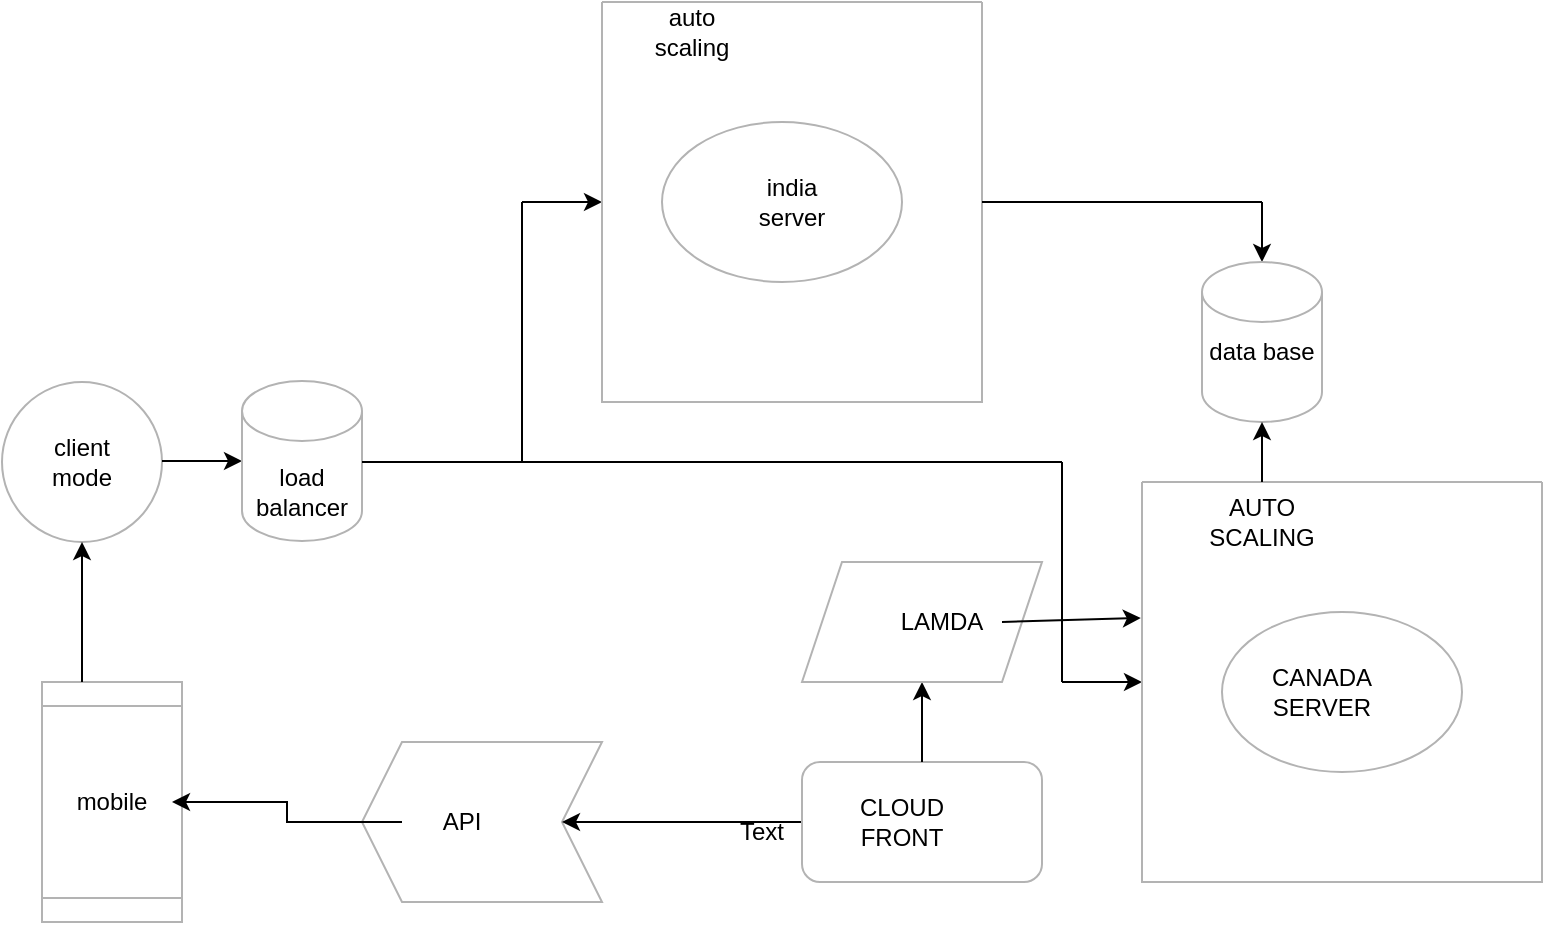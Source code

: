 <mxfile version="15.7.0" type="github">
  <diagram id="jLEtmtVUROyvinZY-r6W" name="Page-1">
    <mxGraphModel dx="1403" dy="1867" grid="1" gridSize="10" guides="1" tooltips="1" connect="1" arrows="1" fold="1" page="1" pageScale="1" pageWidth="850" pageHeight="1100" math="0" shadow="0">
      <root>
        <mxCell id="0" />
        <mxCell id="1" parent="0" />
        <mxCell id="w01H6llbPq_VtY0p7xP1-4" value="" style="ellipse;whiteSpace=wrap;html=1;aspect=fixed;strokeColor=#B3B3B3;" vertex="1" parent="1">
          <mxGeometry x="50" y="170" width="80" height="80" as="geometry" />
        </mxCell>
        <mxCell id="w01H6llbPq_VtY0p7xP1-5" value="client mode" style="text;html=1;strokeColor=none;fillColor=none;align=center;verticalAlign=middle;whiteSpace=wrap;rounded=0;" vertex="1" parent="1">
          <mxGeometry x="60" y="195" width="60" height="30" as="geometry" />
        </mxCell>
        <mxCell id="w01H6llbPq_VtY0p7xP1-6" value="" style="endArrow=classic;html=1;rounded=0;" edge="1" parent="1" target="w01H6llbPq_VtY0p7xP1-7">
          <mxGeometry width="50" height="50" relative="1" as="geometry">
            <mxPoint x="130" y="209.5" as="sourcePoint" />
            <mxPoint x="200" y="209.5" as="targetPoint" />
            <Array as="points" />
          </mxGeometry>
        </mxCell>
        <mxCell id="w01H6llbPq_VtY0p7xP1-7" value="" style="shape=cylinder3;whiteSpace=wrap;html=1;boundedLbl=1;backgroundOutline=1;size=15;strokeColor=#B3B3B3;" vertex="1" parent="1">
          <mxGeometry x="170" y="169.5" width="60" height="80" as="geometry" />
        </mxCell>
        <mxCell id="w01H6llbPq_VtY0p7xP1-8" value="load balancer" style="text;html=1;strokeColor=none;fillColor=none;align=center;verticalAlign=middle;whiteSpace=wrap;rounded=0;" vertex="1" parent="1">
          <mxGeometry x="170" y="210" width="60" height="30" as="geometry" />
        </mxCell>
        <mxCell id="w01H6llbPq_VtY0p7xP1-10" value="" style="endArrow=none;html=1;rounded=0;" edge="1" parent="1">
          <mxGeometry width="50" height="50" relative="1" as="geometry">
            <mxPoint x="230" y="210" as="sourcePoint" />
            <mxPoint x="310" y="210" as="targetPoint" />
            <Array as="points">
              <mxPoint x="230" y="210" />
            </Array>
          </mxGeometry>
        </mxCell>
        <mxCell id="w01H6llbPq_VtY0p7xP1-11" value="" style="endArrow=none;html=1;rounded=0;" edge="1" parent="1">
          <mxGeometry width="50" height="50" relative="1" as="geometry">
            <mxPoint x="310" y="210" as="sourcePoint" />
            <mxPoint x="310" y="80" as="targetPoint" />
          </mxGeometry>
        </mxCell>
        <mxCell id="w01H6llbPq_VtY0p7xP1-12" value="" style="endArrow=classic;html=1;rounded=0;" edge="1" parent="1" target="w01H6llbPq_VtY0p7xP1-13">
          <mxGeometry width="50" height="50" relative="1" as="geometry">
            <mxPoint x="310" y="80" as="sourcePoint" />
            <mxPoint x="390" y="80" as="targetPoint" />
          </mxGeometry>
        </mxCell>
        <mxCell id="w01H6llbPq_VtY0p7xP1-13" value="" style="swimlane;startSize=0;strokeColor=#B3B3B3;" vertex="1" parent="1">
          <mxGeometry x="350" y="-20" width="190" height="200" as="geometry" />
        </mxCell>
        <mxCell id="w01H6llbPq_VtY0p7xP1-14" value="auto scaling" style="text;html=1;strokeColor=none;fillColor=none;align=center;verticalAlign=middle;whiteSpace=wrap;rounded=0;" vertex="1" parent="w01H6llbPq_VtY0p7xP1-13">
          <mxGeometry x="15" width="60" height="30" as="geometry" />
        </mxCell>
        <mxCell id="w01H6llbPq_VtY0p7xP1-15" value="" style="ellipse;whiteSpace=wrap;html=1;strokeColor=#B3B3B3;" vertex="1" parent="w01H6llbPq_VtY0p7xP1-13">
          <mxGeometry x="30" y="60" width="120" height="80" as="geometry" />
        </mxCell>
        <mxCell id="w01H6llbPq_VtY0p7xP1-16" value="india server" style="text;html=1;strokeColor=none;fillColor=none;align=center;verticalAlign=middle;whiteSpace=wrap;rounded=0;" vertex="1" parent="w01H6llbPq_VtY0p7xP1-13">
          <mxGeometry x="65" y="85" width="60" height="30" as="geometry" />
        </mxCell>
        <mxCell id="w01H6llbPq_VtY0p7xP1-17" value="" style="endArrow=none;html=1;rounded=0;entryX=1;entryY=0.5;entryDx=0;entryDy=0;" edge="1" parent="1" target="w01H6llbPq_VtY0p7xP1-13">
          <mxGeometry width="50" height="50" relative="1" as="geometry">
            <mxPoint x="680" y="80" as="sourcePoint" />
            <mxPoint x="450" y="180" as="targetPoint" />
          </mxGeometry>
        </mxCell>
        <mxCell id="w01H6llbPq_VtY0p7xP1-18" value="" style="endArrow=classic;html=1;rounded=0;" edge="1" parent="1" target="w01H6llbPq_VtY0p7xP1-19">
          <mxGeometry width="50" height="50" relative="1" as="geometry">
            <mxPoint x="680" y="80" as="sourcePoint" />
            <mxPoint x="680" y="150" as="targetPoint" />
          </mxGeometry>
        </mxCell>
        <mxCell id="w01H6llbPq_VtY0p7xP1-19" value="" style="shape=cylinder3;whiteSpace=wrap;html=1;boundedLbl=1;backgroundOutline=1;size=15;strokeColor=#B3B3B3;" vertex="1" parent="1">
          <mxGeometry x="650" y="110" width="60" height="80" as="geometry" />
        </mxCell>
        <mxCell id="w01H6llbPq_VtY0p7xP1-20" value="data base" style="text;html=1;strokeColor=none;fillColor=none;align=center;verticalAlign=middle;whiteSpace=wrap;rounded=0;" vertex="1" parent="1">
          <mxGeometry x="650" y="140" width="60" height="30" as="geometry" />
        </mxCell>
        <mxCell id="w01H6llbPq_VtY0p7xP1-21" value="" style="shape=process;whiteSpace=wrap;html=1;backgroundOutline=1;strokeColor=#B3B3B3;direction=south;" vertex="1" parent="1">
          <mxGeometry x="70" y="320" width="70" height="120" as="geometry" />
        </mxCell>
        <mxCell id="w01H6llbPq_VtY0p7xP1-22" value="mobile" style="text;html=1;strokeColor=none;fillColor=none;align=center;verticalAlign=middle;whiteSpace=wrap;rounded=0;" vertex="1" parent="1">
          <mxGeometry x="75" y="365" width="60" height="30" as="geometry" />
        </mxCell>
        <mxCell id="w01H6llbPq_VtY0p7xP1-23" value="" style="endArrow=classic;html=1;rounded=0;entryX=0.5;entryY=1;entryDx=0;entryDy=0;" edge="1" parent="1" target="w01H6llbPq_VtY0p7xP1-4">
          <mxGeometry width="50" height="50" relative="1" as="geometry">
            <mxPoint x="90" y="320" as="sourcePoint" />
            <mxPoint x="100" y="260" as="targetPoint" />
          </mxGeometry>
        </mxCell>
        <mxCell id="w01H6llbPq_VtY0p7xP1-25" value="" style="shape=step;perimeter=stepPerimeter;whiteSpace=wrap;html=1;fixedSize=1;strokeColor=#B3B3B3;direction=west;" vertex="1" parent="1">
          <mxGeometry x="230" y="350" width="120" height="80" as="geometry" />
        </mxCell>
        <mxCell id="w01H6llbPq_VtY0p7xP1-34" value="" style="edgeStyle=orthogonalEdgeStyle;rounded=0;orthogonalLoop=1;jettySize=auto;html=1;" edge="1" parent="1" source="w01H6llbPq_VtY0p7xP1-26" target="w01H6llbPq_VtY0p7xP1-22">
          <mxGeometry relative="1" as="geometry" />
        </mxCell>
        <mxCell id="w01H6llbPq_VtY0p7xP1-26" value="API" style="text;html=1;strokeColor=none;fillColor=none;align=center;verticalAlign=middle;whiteSpace=wrap;rounded=0;" vertex="1" parent="1">
          <mxGeometry x="250" y="375" width="60" height="30" as="geometry" />
        </mxCell>
        <mxCell id="w01H6llbPq_VtY0p7xP1-27" value="" style="endArrow=classic;html=1;rounded=0;" edge="1" parent="1" target="w01H6llbPq_VtY0p7xP1-25">
          <mxGeometry width="50" height="50" relative="1" as="geometry">
            <mxPoint x="450" y="390" as="sourcePoint" />
            <mxPoint x="450" y="190" as="targetPoint" />
          </mxGeometry>
        </mxCell>
        <mxCell id="w01H6llbPq_VtY0p7xP1-28" value="" style="rounded=1;whiteSpace=wrap;html=1;strokeColor=#B3B3B3;" vertex="1" parent="1">
          <mxGeometry x="450" y="360" width="120" height="60" as="geometry" />
        </mxCell>
        <mxCell id="w01H6llbPq_VtY0p7xP1-29" value="CLOUD FRONT" style="text;html=1;strokeColor=none;fillColor=none;align=center;verticalAlign=middle;whiteSpace=wrap;rounded=0;" vertex="1" parent="1">
          <mxGeometry x="470" y="375" width="60" height="30" as="geometry" />
        </mxCell>
        <mxCell id="w01H6llbPq_VtY0p7xP1-30" value="" style="endArrow=classic;html=1;rounded=0;exitX=0.5;exitY=0;exitDx=0;exitDy=0;" edge="1" parent="1" source="w01H6llbPq_VtY0p7xP1-28">
          <mxGeometry width="50" height="50" relative="1" as="geometry">
            <mxPoint x="400" y="240" as="sourcePoint" />
            <mxPoint x="510" y="320" as="targetPoint" />
          </mxGeometry>
        </mxCell>
        <mxCell id="w01H6llbPq_VtY0p7xP1-31" value="" style="shape=parallelogram;perimeter=parallelogramPerimeter;whiteSpace=wrap;html=1;fixedSize=1;strokeColor=#B3B3B3;" vertex="1" parent="1">
          <mxGeometry x="450" y="260" width="120" height="60" as="geometry" />
        </mxCell>
        <mxCell id="w01H6llbPq_VtY0p7xP1-32" value="LAMDA" style="text;html=1;strokeColor=none;fillColor=none;align=center;verticalAlign=middle;whiteSpace=wrap;rounded=0;" vertex="1" parent="1">
          <mxGeometry x="490" y="275" width="60" height="30" as="geometry" />
        </mxCell>
        <mxCell id="w01H6llbPq_VtY0p7xP1-35" value="" style="endArrow=none;html=1;rounded=0;" edge="1" parent="1">
          <mxGeometry width="50" height="50" relative="1" as="geometry">
            <mxPoint x="310" y="210" as="sourcePoint" />
            <mxPoint x="580" y="210" as="targetPoint" />
          </mxGeometry>
        </mxCell>
        <mxCell id="w01H6llbPq_VtY0p7xP1-36" value="" style="endArrow=none;html=1;rounded=0;" edge="1" parent="1">
          <mxGeometry width="50" height="50" relative="1" as="geometry">
            <mxPoint x="580" y="320" as="sourcePoint" />
            <mxPoint x="580" y="210" as="targetPoint" />
          </mxGeometry>
        </mxCell>
        <mxCell id="w01H6llbPq_VtY0p7xP1-37" value="" style="endArrow=classic;html=1;rounded=0;" edge="1" parent="1" target="w01H6llbPq_VtY0p7xP1-38">
          <mxGeometry width="50" height="50" relative="1" as="geometry">
            <mxPoint x="580" y="320" as="sourcePoint" />
            <mxPoint x="640" y="320" as="targetPoint" />
          </mxGeometry>
        </mxCell>
        <mxCell id="w01H6llbPq_VtY0p7xP1-38" value="" style="swimlane;startSize=0;strokeColor=#B3B3B3;" vertex="1" parent="1">
          <mxGeometry x="620" y="220" width="200" height="200" as="geometry" />
        </mxCell>
        <mxCell id="w01H6llbPq_VtY0p7xP1-39" value="AUTO SCALING" style="text;html=1;strokeColor=none;fillColor=none;align=center;verticalAlign=middle;whiteSpace=wrap;rounded=0;" vertex="1" parent="w01H6llbPq_VtY0p7xP1-38">
          <mxGeometry x="30" y="5" width="60" height="30" as="geometry" />
        </mxCell>
        <mxCell id="w01H6llbPq_VtY0p7xP1-40" value="" style="ellipse;whiteSpace=wrap;html=1;strokeColor=#B3B3B3;" vertex="1" parent="w01H6llbPq_VtY0p7xP1-38">
          <mxGeometry x="40" y="65" width="120" height="80" as="geometry" />
        </mxCell>
        <mxCell id="w01H6llbPq_VtY0p7xP1-42" value="CANADA SERVER" style="text;html=1;strokeColor=none;fillColor=none;align=center;verticalAlign=middle;whiteSpace=wrap;rounded=0;" vertex="1" parent="w01H6llbPq_VtY0p7xP1-38">
          <mxGeometry x="60" y="90" width="60" height="30" as="geometry" />
        </mxCell>
        <mxCell id="w01H6llbPq_VtY0p7xP1-41" value="Text" style="text;html=1;strokeColor=none;fillColor=none;align=center;verticalAlign=middle;whiteSpace=wrap;rounded=0;" vertex="1" parent="1">
          <mxGeometry x="400" y="380" width="60" height="30" as="geometry" />
        </mxCell>
        <mxCell id="w01H6llbPq_VtY0p7xP1-43" value="" style="endArrow=classic;html=1;rounded=0;entryX=0.5;entryY=1;entryDx=0;entryDy=0;entryPerimeter=0;" edge="1" parent="1" target="w01H6llbPq_VtY0p7xP1-19">
          <mxGeometry width="50" height="50" relative="1" as="geometry">
            <mxPoint x="680" y="220" as="sourcePoint" />
            <mxPoint x="470" y="100" as="targetPoint" />
          </mxGeometry>
        </mxCell>
        <mxCell id="w01H6llbPq_VtY0p7xP1-44" value="" style="endArrow=classic;html=1;rounded=0;exitX=1;exitY=0.5;exitDx=0;exitDy=0;entryX=-0.003;entryY=0.34;entryDx=0;entryDy=0;entryPerimeter=0;" edge="1" parent="1" source="w01H6llbPq_VtY0p7xP1-32" target="w01H6llbPq_VtY0p7xP1-38">
          <mxGeometry width="50" height="50" relative="1" as="geometry">
            <mxPoint x="420" y="150" as="sourcePoint" />
            <mxPoint x="470" y="100" as="targetPoint" />
          </mxGeometry>
        </mxCell>
      </root>
    </mxGraphModel>
  </diagram>
</mxfile>
